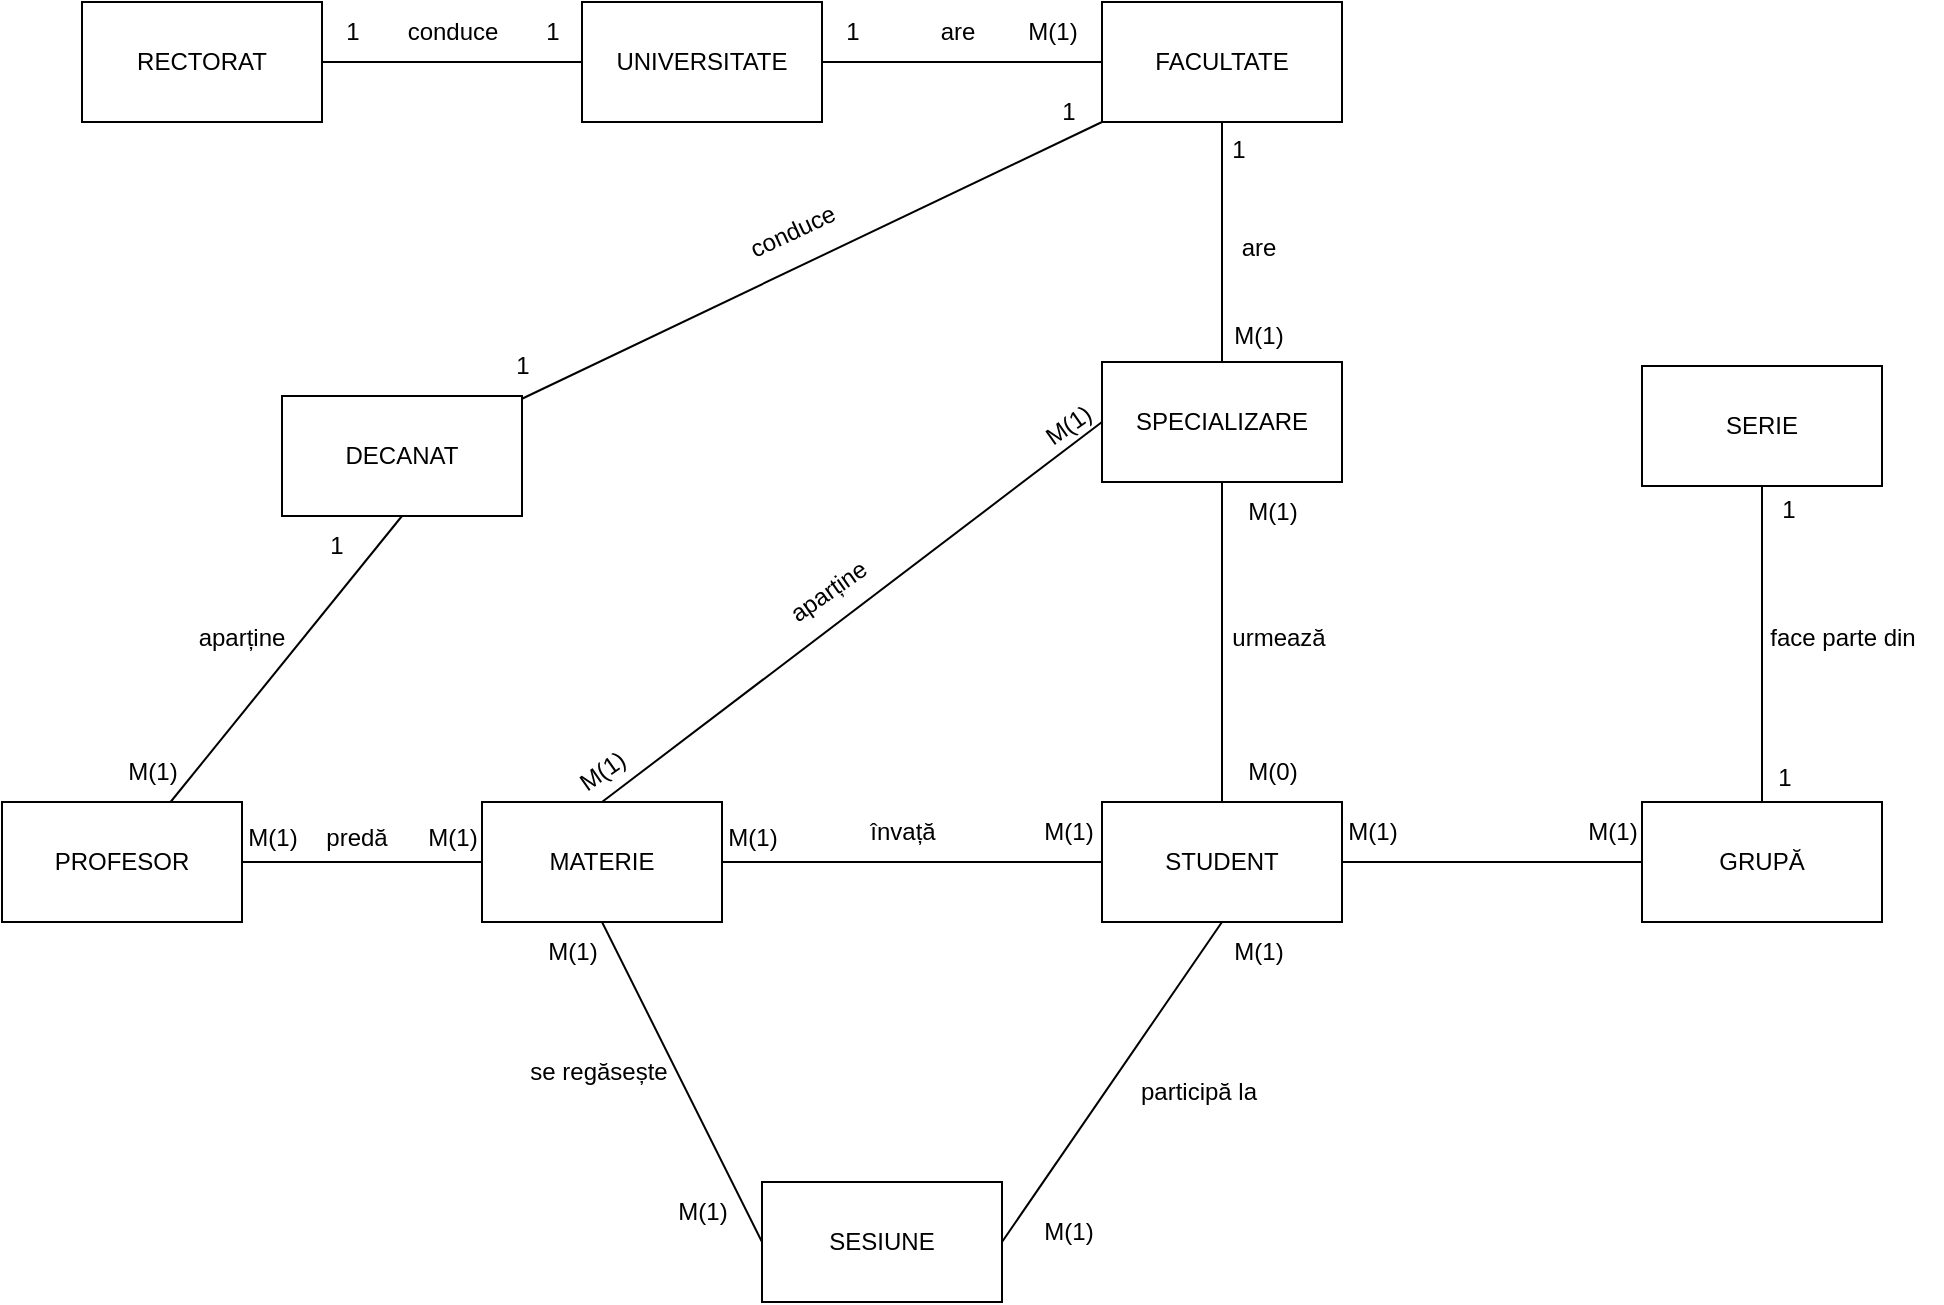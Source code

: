 <mxfile version="21.6.9" type="device">
  <diagram name="Page-1" id="UI2HFQz1Cs7wkxl1_l7P">
    <mxGraphModel dx="1434" dy="758" grid="1" gridSize="10" guides="1" tooltips="1" connect="1" arrows="1" fold="1" page="1" pageScale="1" pageWidth="1169" pageHeight="827" math="0" shadow="0">
      <root>
        <mxCell id="0" />
        <mxCell id="1" parent="0" />
        <mxCell id="o27bHt8PNCbs1sYsIML--2" style="edgeStyle=orthogonalEdgeStyle;rounded=0;orthogonalLoop=1;jettySize=auto;html=1;exitX=1;exitY=0.5;exitDx=0;exitDy=0;endArrow=none;endFill=0;" edge="1" parent="1" source="o27bHt8PNCbs1sYsIML--1">
          <mxGeometry relative="1" as="geometry">
            <mxPoint x="330" y="70" as="targetPoint" />
          </mxGeometry>
        </mxCell>
        <mxCell id="o27bHt8PNCbs1sYsIML--1" value="RECTORAT" style="rounded=0;whiteSpace=wrap;html=1;" vertex="1" parent="1">
          <mxGeometry x="80" y="40" width="120" height="60" as="geometry" />
        </mxCell>
        <mxCell id="o27bHt8PNCbs1sYsIML--8" style="edgeStyle=orthogonalEdgeStyle;rounded=0;orthogonalLoop=1;jettySize=auto;html=1;exitX=1;exitY=0.5;exitDx=0;exitDy=0;endArrow=none;endFill=0;entryX=0;entryY=0.5;entryDx=0;entryDy=0;" edge="1" parent="1" source="o27bHt8PNCbs1sYsIML--4" target="o27bHt8PNCbs1sYsIML--13">
          <mxGeometry relative="1" as="geometry">
            <mxPoint x="660.0" y="70.103" as="targetPoint" />
          </mxGeometry>
        </mxCell>
        <mxCell id="o27bHt8PNCbs1sYsIML--4" value="UNIVERSITATE" style="rounded=0;whiteSpace=wrap;html=1;" vertex="1" parent="1">
          <mxGeometry x="330" y="40" width="120" height="60" as="geometry" />
        </mxCell>
        <mxCell id="o27bHt8PNCbs1sYsIML--5" value="1" style="text;html=1;align=center;verticalAlign=middle;resizable=0;points=[];autosize=1;strokeColor=none;fillColor=none;" vertex="1" parent="1">
          <mxGeometry x="200" y="40" width="30" height="30" as="geometry" />
        </mxCell>
        <mxCell id="o27bHt8PNCbs1sYsIML--6" value="1" style="text;html=1;align=center;verticalAlign=middle;resizable=0;points=[];autosize=1;strokeColor=none;fillColor=none;" vertex="1" parent="1">
          <mxGeometry x="300" y="40" width="30" height="30" as="geometry" />
        </mxCell>
        <mxCell id="o27bHt8PNCbs1sYsIML--7" value="conduce&lt;br&gt;" style="text;html=1;align=center;verticalAlign=middle;resizable=0;points=[];autosize=1;strokeColor=none;fillColor=none;" vertex="1" parent="1">
          <mxGeometry x="230" y="40" width="70" height="30" as="geometry" />
        </mxCell>
        <mxCell id="o27bHt8PNCbs1sYsIML--9" value="1" style="text;html=1;align=center;verticalAlign=middle;resizable=0;points=[];autosize=1;strokeColor=none;fillColor=none;" vertex="1" parent="1">
          <mxGeometry x="450" y="40" width="30" height="30" as="geometry" />
        </mxCell>
        <mxCell id="o27bHt8PNCbs1sYsIML--10" value="M(1)" style="text;html=1;align=center;verticalAlign=middle;resizable=0;points=[];autosize=1;strokeColor=none;fillColor=none;" vertex="1" parent="1">
          <mxGeometry x="540" y="40" width="50" height="30" as="geometry" />
        </mxCell>
        <mxCell id="o27bHt8PNCbs1sYsIML--11" value="are" style="text;strokeColor=none;align=center;fillColor=none;html=1;verticalAlign=middle;whiteSpace=wrap;rounded=0;" vertex="1" parent="1">
          <mxGeometry x="488" y="40" width="60" height="30" as="geometry" />
        </mxCell>
        <mxCell id="o27bHt8PNCbs1sYsIML--15" style="edgeStyle=orthogonalEdgeStyle;rounded=0;orthogonalLoop=1;jettySize=auto;html=1;exitX=0.5;exitY=1;exitDx=0;exitDy=0;entryX=0.5;entryY=0;entryDx=0;entryDy=0;endArrow=none;endFill=0;" edge="1" parent="1" source="o27bHt8PNCbs1sYsIML--13" target="o27bHt8PNCbs1sYsIML--14">
          <mxGeometry relative="1" as="geometry" />
        </mxCell>
        <mxCell id="o27bHt8PNCbs1sYsIML--13" value="FACULTATE" style="rounded=0;whiteSpace=wrap;html=1;" vertex="1" parent="1">
          <mxGeometry x="590" y="40" width="120" height="60" as="geometry" />
        </mxCell>
        <mxCell id="o27bHt8PNCbs1sYsIML--22" style="edgeStyle=orthogonalEdgeStyle;rounded=0;orthogonalLoop=1;jettySize=auto;html=1;exitX=0.5;exitY=1;exitDx=0;exitDy=0;entryX=0.5;entryY=0;entryDx=0;entryDy=0;endArrow=none;endFill=0;" edge="1" parent="1" source="o27bHt8PNCbs1sYsIML--14" target="o27bHt8PNCbs1sYsIML--21">
          <mxGeometry relative="1" as="geometry" />
        </mxCell>
        <mxCell id="o27bHt8PNCbs1sYsIML--14" value="SPECIALIZARE" style="rounded=0;whiteSpace=wrap;html=1;" vertex="1" parent="1">
          <mxGeometry x="590" y="220" width="120" height="60" as="geometry" />
        </mxCell>
        <mxCell id="o27bHt8PNCbs1sYsIML--16" value="1" style="text;html=1;align=center;verticalAlign=middle;resizable=0;points=[];autosize=1;strokeColor=none;fillColor=none;" vertex="1" parent="1">
          <mxGeometry x="643" y="99" width="30" height="30" as="geometry" />
        </mxCell>
        <mxCell id="o27bHt8PNCbs1sYsIML--17" value="M(1)" style="text;html=1;align=center;verticalAlign=middle;resizable=0;points=[];autosize=1;strokeColor=none;fillColor=none;" vertex="1" parent="1">
          <mxGeometry x="643" y="192" width="50" height="30" as="geometry" />
        </mxCell>
        <mxCell id="o27bHt8PNCbs1sYsIML--18" value="are" style="text;html=1;align=center;verticalAlign=middle;resizable=0;points=[];autosize=1;strokeColor=none;fillColor=none;" vertex="1" parent="1">
          <mxGeometry x="648" y="148" width="40" height="30" as="geometry" />
        </mxCell>
        <mxCell id="o27bHt8PNCbs1sYsIML--19" value="M(0)" style="text;html=1;align=center;verticalAlign=middle;resizable=0;points=[];autosize=1;strokeColor=none;fillColor=none;" vertex="1" parent="1">
          <mxGeometry x="650" y="410" width="50" height="30" as="geometry" />
        </mxCell>
        <mxCell id="o27bHt8PNCbs1sYsIML--20" value="M(1)" style="text;html=1;align=center;verticalAlign=middle;resizable=0;points=[];autosize=1;strokeColor=none;fillColor=none;" vertex="1" parent="1">
          <mxGeometry x="650" y="280" width="50" height="30" as="geometry" />
        </mxCell>
        <mxCell id="o27bHt8PNCbs1sYsIML--25" style="edgeStyle=orthogonalEdgeStyle;rounded=0;orthogonalLoop=1;jettySize=auto;html=1;exitX=1;exitY=0.5;exitDx=0;exitDy=0;entryX=0;entryY=0.5;entryDx=0;entryDy=0;endArrow=none;endFill=0;" edge="1" parent="1" source="o27bHt8PNCbs1sYsIML--21" target="o27bHt8PNCbs1sYsIML--24">
          <mxGeometry relative="1" as="geometry" />
        </mxCell>
        <mxCell id="o27bHt8PNCbs1sYsIML--46" style="rounded=0;orthogonalLoop=1;jettySize=auto;html=1;exitX=0.5;exitY=1;exitDx=0;exitDy=0;entryX=1;entryY=0.5;entryDx=0;entryDy=0;endArrow=none;endFill=0;" edge="1" parent="1" source="o27bHt8PNCbs1sYsIML--21" target="o27bHt8PNCbs1sYsIML--44">
          <mxGeometry relative="1" as="geometry" />
        </mxCell>
        <mxCell id="o27bHt8PNCbs1sYsIML--21" value="STUDENT" style="rounded=0;whiteSpace=wrap;html=1;" vertex="1" parent="1">
          <mxGeometry x="590" y="440" width="120" height="60" as="geometry" />
        </mxCell>
        <mxCell id="o27bHt8PNCbs1sYsIML--23" value="urmează" style="text;html=1;align=center;verticalAlign=middle;resizable=0;points=[];autosize=1;strokeColor=none;fillColor=none;" vertex="1" parent="1">
          <mxGeometry x="643" y="343" width="70" height="30" as="geometry" />
        </mxCell>
        <mxCell id="o27bHt8PNCbs1sYsIML--29" style="edgeStyle=orthogonalEdgeStyle;rounded=0;orthogonalLoop=1;jettySize=auto;html=1;entryX=0.5;entryY=1;entryDx=0;entryDy=0;endArrow=none;endFill=0;" edge="1" parent="1" source="o27bHt8PNCbs1sYsIML--24" target="o27bHt8PNCbs1sYsIML--28">
          <mxGeometry relative="1" as="geometry" />
        </mxCell>
        <mxCell id="o27bHt8PNCbs1sYsIML--24" value="GRUPĂ" style="rounded=0;whiteSpace=wrap;html=1;" vertex="1" parent="1">
          <mxGeometry x="860" y="440" width="120" height="60" as="geometry" />
        </mxCell>
        <mxCell id="o27bHt8PNCbs1sYsIML--26" value="M(1)" style="text;html=1;align=center;verticalAlign=middle;resizable=0;points=[];autosize=1;strokeColor=none;fillColor=none;" vertex="1" parent="1">
          <mxGeometry x="700" y="440" width="50" height="30" as="geometry" />
        </mxCell>
        <mxCell id="o27bHt8PNCbs1sYsIML--27" value="M(1)" style="text;html=1;align=center;verticalAlign=middle;resizable=0;points=[];autosize=1;strokeColor=none;fillColor=none;" vertex="1" parent="1">
          <mxGeometry x="820" y="440" width="50" height="30" as="geometry" />
        </mxCell>
        <mxCell id="o27bHt8PNCbs1sYsIML--28" value="SERIE" style="rounded=0;whiteSpace=wrap;html=1;" vertex="1" parent="1">
          <mxGeometry x="860" y="222" width="120" height="60" as="geometry" />
        </mxCell>
        <mxCell id="o27bHt8PNCbs1sYsIML--30" value="1" style="text;html=1;align=center;verticalAlign=middle;resizable=0;points=[];autosize=1;strokeColor=none;fillColor=none;" vertex="1" parent="1">
          <mxGeometry x="918" y="279" width="30" height="30" as="geometry" />
        </mxCell>
        <mxCell id="o27bHt8PNCbs1sYsIML--31" value="1" style="text;html=1;align=center;verticalAlign=middle;resizable=0;points=[];autosize=1;strokeColor=none;fillColor=none;" vertex="1" parent="1">
          <mxGeometry x="916" y="413" width="30" height="30" as="geometry" />
        </mxCell>
        <mxCell id="o27bHt8PNCbs1sYsIML--32" value="face parte din" style="text;html=1;align=center;verticalAlign=middle;resizable=0;points=[];autosize=1;strokeColor=none;fillColor=none;" vertex="1" parent="1">
          <mxGeometry x="910" y="343" width="100" height="30" as="geometry" />
        </mxCell>
        <mxCell id="o27bHt8PNCbs1sYsIML--37" style="edgeStyle=orthogonalEdgeStyle;rounded=0;orthogonalLoop=1;jettySize=auto;html=1;exitX=1;exitY=0.5;exitDx=0;exitDy=0;entryX=0;entryY=0.5;entryDx=0;entryDy=0;endArrow=none;endFill=0;" edge="1" parent="1" source="o27bHt8PNCbs1sYsIML--33" target="o27bHt8PNCbs1sYsIML--21">
          <mxGeometry relative="1" as="geometry" />
        </mxCell>
        <mxCell id="o27bHt8PNCbs1sYsIML--40" style="rounded=0;orthogonalLoop=1;jettySize=auto;html=1;exitX=0.5;exitY=0;exitDx=0;exitDy=0;entryX=0;entryY=0.5;entryDx=0;entryDy=0;endArrow=none;endFill=0;" edge="1" parent="1" source="o27bHt8PNCbs1sYsIML--33" target="o27bHt8PNCbs1sYsIML--14">
          <mxGeometry relative="1" as="geometry" />
        </mxCell>
        <mxCell id="o27bHt8PNCbs1sYsIML--45" style="rounded=0;orthogonalLoop=1;jettySize=auto;html=1;exitX=0.5;exitY=1;exitDx=0;exitDy=0;entryX=0;entryY=0.5;entryDx=0;entryDy=0;endArrow=none;endFill=0;" edge="1" parent="1" source="o27bHt8PNCbs1sYsIML--33" target="o27bHt8PNCbs1sYsIML--44">
          <mxGeometry relative="1" as="geometry" />
        </mxCell>
        <mxCell id="o27bHt8PNCbs1sYsIML--33" value="MATERIE" style="rounded=0;whiteSpace=wrap;html=1;" vertex="1" parent="1">
          <mxGeometry x="280" y="440" width="120" height="60" as="geometry" />
        </mxCell>
        <mxCell id="o27bHt8PNCbs1sYsIML--35" value="M(1)" style="text;html=1;align=center;verticalAlign=middle;resizable=0;points=[];autosize=1;strokeColor=none;fillColor=none;" vertex="1" parent="1">
          <mxGeometry x="548" y="440" width="50" height="30" as="geometry" />
        </mxCell>
        <mxCell id="o27bHt8PNCbs1sYsIML--36" value="M(1)" style="text;html=1;align=center;verticalAlign=middle;resizable=0;points=[];autosize=1;strokeColor=none;fillColor=none;" vertex="1" parent="1">
          <mxGeometry x="390" y="443" width="50" height="30" as="geometry" />
        </mxCell>
        <mxCell id="o27bHt8PNCbs1sYsIML--39" value="învață" style="text;html=1;align=center;verticalAlign=middle;resizable=0;points=[];autosize=1;strokeColor=none;fillColor=none;" vertex="1" parent="1">
          <mxGeometry x="460" y="440" width="60" height="30" as="geometry" />
        </mxCell>
        <mxCell id="o27bHt8PNCbs1sYsIML--41" value="M(1)" style="text;html=1;align=center;verticalAlign=middle;resizable=0;points=[];autosize=1;strokeColor=none;fillColor=none;rotation=-35;" vertex="1" parent="1">
          <mxGeometry x="315" y="410" width="50" height="30" as="geometry" />
        </mxCell>
        <mxCell id="o27bHt8PNCbs1sYsIML--42" value="M(1)" style="text;html=1;align=center;verticalAlign=middle;resizable=0;points=[];autosize=1;strokeColor=none;fillColor=none;rotation=-35;" vertex="1" parent="1">
          <mxGeometry x="548" y="237" width="50" height="30" as="geometry" />
        </mxCell>
        <mxCell id="o27bHt8PNCbs1sYsIML--43" value="aparține" style="text;html=1;align=center;verticalAlign=middle;resizable=0;points=[];autosize=1;strokeColor=none;fillColor=none;rotation=-35;" vertex="1" parent="1">
          <mxGeometry x="418" y="320" width="70" height="30" as="geometry" />
        </mxCell>
        <mxCell id="o27bHt8PNCbs1sYsIML--44" value="SESIUNE" style="rounded=0;whiteSpace=wrap;html=1;" vertex="1" parent="1">
          <mxGeometry x="420" y="630" width="120" height="60" as="geometry" />
        </mxCell>
        <mxCell id="o27bHt8PNCbs1sYsIML--48" value="M(1)" style="text;html=1;align=center;verticalAlign=middle;resizable=0;points=[];autosize=1;strokeColor=none;fillColor=none;" vertex="1" parent="1">
          <mxGeometry x="548" y="640" width="50" height="30" as="geometry" />
        </mxCell>
        <mxCell id="o27bHt8PNCbs1sYsIML--50" value="M(1)" style="text;html=1;align=center;verticalAlign=middle;resizable=0;points=[];autosize=1;strokeColor=none;fillColor=none;" vertex="1" parent="1">
          <mxGeometry x="643" y="500" width="50" height="30" as="geometry" />
        </mxCell>
        <mxCell id="o27bHt8PNCbs1sYsIML--51" value="participă la" style="text;html=1;align=center;verticalAlign=middle;resizable=0;points=[];autosize=1;strokeColor=none;fillColor=none;" vertex="1" parent="1">
          <mxGeometry x="598" y="570" width="80" height="30" as="geometry" />
        </mxCell>
        <mxCell id="o27bHt8PNCbs1sYsIML--52" value="M(1)" style="text;html=1;align=center;verticalAlign=middle;resizable=0;points=[];autosize=1;strokeColor=none;fillColor=none;rotation=0;" vertex="1" parent="1">
          <mxGeometry x="300" y="500" width="50" height="30" as="geometry" />
        </mxCell>
        <mxCell id="o27bHt8PNCbs1sYsIML--53" value="M(1)" style="text;html=1;align=center;verticalAlign=middle;resizable=0;points=[];autosize=1;strokeColor=none;fillColor=none;rotation=0;" vertex="1" parent="1">
          <mxGeometry x="365" y="630" width="50" height="30" as="geometry" />
        </mxCell>
        <mxCell id="o27bHt8PNCbs1sYsIML--57" style="edgeStyle=orthogonalEdgeStyle;rounded=0;orthogonalLoop=1;jettySize=auto;html=1;entryX=0;entryY=0.5;entryDx=0;entryDy=0;endArrow=none;endFill=0;" edge="1" parent="1" source="o27bHt8PNCbs1sYsIML--55" target="o27bHt8PNCbs1sYsIML--33">
          <mxGeometry relative="1" as="geometry" />
        </mxCell>
        <mxCell id="o27bHt8PNCbs1sYsIML--55" value="PROFESOR" style="rounded=0;whiteSpace=wrap;html=1;" vertex="1" parent="1">
          <mxGeometry x="40" y="440" width="120" height="60" as="geometry" />
        </mxCell>
        <mxCell id="o27bHt8PNCbs1sYsIML--58" value="M(1)" style="text;html=1;align=center;verticalAlign=middle;resizable=0;points=[];autosize=1;strokeColor=none;fillColor=none;" vertex="1" parent="1">
          <mxGeometry x="240" y="443" width="50" height="30" as="geometry" />
        </mxCell>
        <mxCell id="o27bHt8PNCbs1sYsIML--59" value="M(1)" style="text;html=1;align=center;verticalAlign=middle;resizable=0;points=[];autosize=1;strokeColor=none;fillColor=none;" vertex="1" parent="1">
          <mxGeometry x="150" y="443" width="50" height="30" as="geometry" />
        </mxCell>
        <mxCell id="o27bHt8PNCbs1sYsIML--61" value="predă" style="text;html=1;align=center;verticalAlign=middle;resizable=0;points=[];autosize=1;strokeColor=none;fillColor=none;" vertex="1" parent="1">
          <mxGeometry x="192" y="443" width="50" height="30" as="geometry" />
        </mxCell>
        <mxCell id="o27bHt8PNCbs1sYsIML--63" style="rounded=0;orthogonalLoop=1;jettySize=auto;html=1;exitX=0.5;exitY=1;exitDx=0;exitDy=0;endArrow=none;endFill=0;" edge="1" parent="1" source="o27bHt8PNCbs1sYsIML--62" target="o27bHt8PNCbs1sYsIML--55">
          <mxGeometry relative="1" as="geometry" />
        </mxCell>
        <mxCell id="o27bHt8PNCbs1sYsIML--67" style="rounded=0;orthogonalLoop=1;jettySize=auto;html=1;entryX=0;entryY=1;entryDx=0;entryDy=0;endArrow=none;endFill=0;" edge="1" parent="1" source="o27bHt8PNCbs1sYsIML--62" target="o27bHt8PNCbs1sYsIML--13">
          <mxGeometry relative="1" as="geometry" />
        </mxCell>
        <mxCell id="o27bHt8PNCbs1sYsIML--62" value="DECANAT" style="rounded=0;whiteSpace=wrap;html=1;" vertex="1" parent="1">
          <mxGeometry x="180" y="237" width="120" height="60" as="geometry" />
        </mxCell>
        <mxCell id="o27bHt8PNCbs1sYsIML--64" value="M(1)" style="text;html=1;align=center;verticalAlign=middle;resizable=0;points=[];autosize=1;strokeColor=none;fillColor=none;" vertex="1" parent="1">
          <mxGeometry x="90" y="410" width="50" height="30" as="geometry" />
        </mxCell>
        <mxCell id="o27bHt8PNCbs1sYsIML--65" value="1" style="text;html=1;align=center;verticalAlign=middle;resizable=0;points=[];autosize=1;strokeColor=none;fillColor=none;" vertex="1" parent="1">
          <mxGeometry x="192" y="297" width="30" height="30" as="geometry" />
        </mxCell>
        <mxCell id="o27bHt8PNCbs1sYsIML--66" value="aparține" style="text;strokeColor=none;align=center;fillColor=none;html=1;verticalAlign=middle;whiteSpace=wrap;rounded=0;" vertex="1" parent="1">
          <mxGeometry x="130" y="343" width="60" height="30" as="geometry" />
        </mxCell>
        <mxCell id="o27bHt8PNCbs1sYsIML--68" value="se regăsește" style="text;html=1;align=center;verticalAlign=middle;resizable=0;points=[];autosize=1;strokeColor=none;fillColor=none;" vertex="1" parent="1">
          <mxGeometry x="293" y="560" width="90" height="30" as="geometry" />
        </mxCell>
        <mxCell id="o27bHt8PNCbs1sYsIML--69" value="1" style="text;html=1;align=center;verticalAlign=middle;resizable=0;points=[];autosize=1;strokeColor=none;fillColor=none;" vertex="1" parent="1">
          <mxGeometry x="285" y="207" width="30" height="30" as="geometry" />
        </mxCell>
        <mxCell id="o27bHt8PNCbs1sYsIML--70" value="1" style="text;html=1;align=center;verticalAlign=middle;resizable=0;points=[];autosize=1;strokeColor=none;fillColor=none;" vertex="1" parent="1">
          <mxGeometry x="558" y="80" width="30" height="30" as="geometry" />
        </mxCell>
        <mxCell id="o27bHt8PNCbs1sYsIML--71" value="conduce&lt;br&gt;" style="text;html=1;align=center;verticalAlign=middle;resizable=0;points=[];autosize=1;strokeColor=none;fillColor=none;rotation=-25;" vertex="1" parent="1">
          <mxGeometry x="400" y="140" width="70" height="30" as="geometry" />
        </mxCell>
      </root>
    </mxGraphModel>
  </diagram>
</mxfile>
